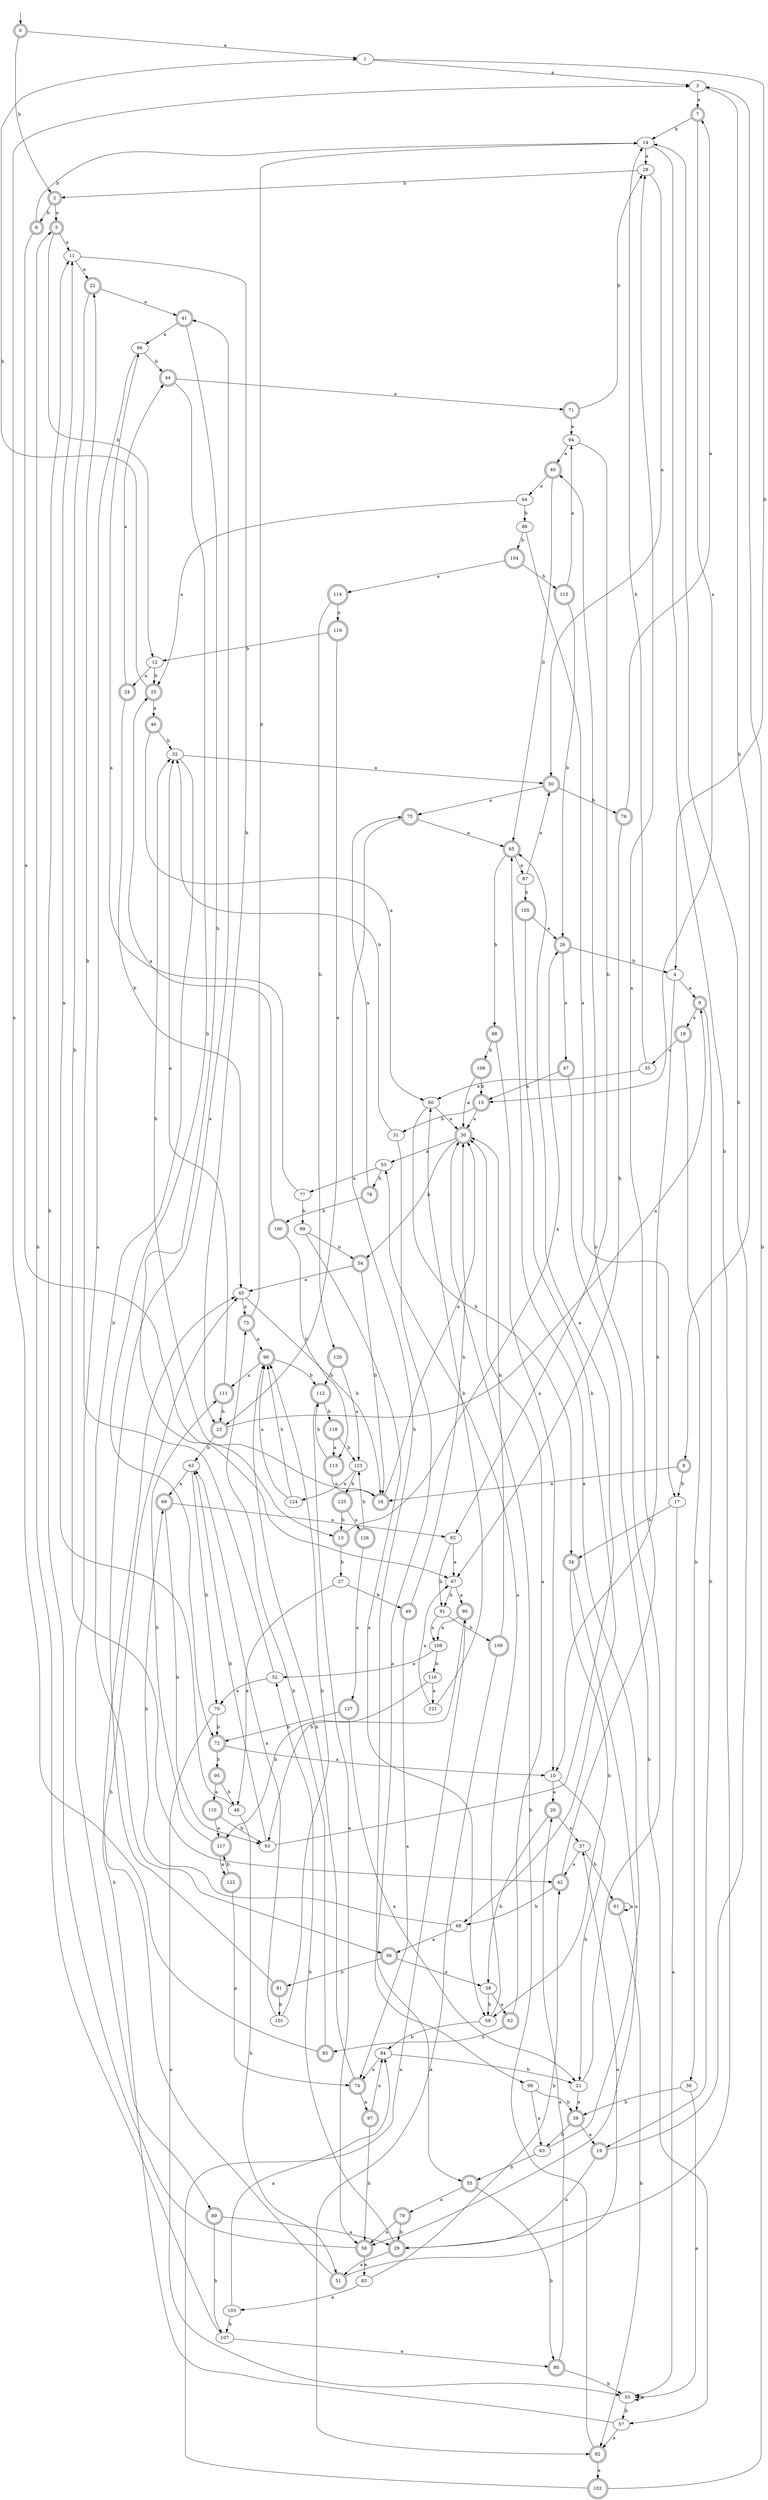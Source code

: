 digraph RandomDFA {
  __start0 [label="", shape=none];
  __start0 -> 0 [label=""];
  0 [shape=circle] [shape=doublecircle]
  0 -> 1 [label="a"]
  0 -> 2 [label="b"]
  1
  1 -> 3 [label="a"]
  1 -> 4 [label="b"]
  2 [shape=doublecircle]
  2 -> 5 [label="a"]
  2 -> 6 [label="b"]
  3
  3 -> 7 [label="a"]
  3 -> 8 [label="b"]
  4
  4 -> 9 [label="a"]
  4 -> 10 [label="b"]
  5 [shape=doublecircle]
  5 -> 11 [label="a"]
  5 -> 12 [label="b"]
  6 [shape=doublecircle]
  6 -> 13 [label="a"]
  6 -> 14 [label="b"]
  7 [shape=doublecircle]
  7 -> 15 [label="a"]
  7 -> 14 [label="b"]
  8 [shape=doublecircle]
  8 -> 16 [label="a"]
  8 -> 17 [label="b"]
  9 [shape=doublecircle]
  9 -> 18 [label="a"]
  9 -> 19 [label="b"]
  10
  10 -> 20 [label="a"]
  10 -> 21 [label="b"]
  11
  11 -> 22 [label="a"]
  11 -> 23 [label="b"]
  12
  12 -> 24 [label="a"]
  12 -> 25 [label="b"]
  13 [shape=doublecircle]
  13 -> 26 [label="a"]
  13 -> 27 [label="b"]
  14
  14 -> 28 [label="a"]
  14 -> 29 [label="b"]
  15 [shape=doublecircle]
  15 -> 30 [label="a"]
  15 -> 31 [label="b"]
  16 [shape=doublecircle]
  16 -> 30 [label="a"]
  16 -> 32 [label="b"]
  17
  17 -> 33 [label="a"]
  17 -> 34 [label="b"]
  18 [shape=doublecircle]
  18 -> 35 [label="a"]
  18 -> 36 [label="b"]
  19 [shape=doublecircle]
  19 -> 29 [label="a"]
  19 -> 14 [label="b"]
  20 [shape=doublecircle]
  20 -> 37 [label="a"]
  20 -> 38 [label="b"]
  21
  21 -> 39 [label="a"]
  21 -> 40 [label="b"]
  22 [shape=doublecircle]
  22 -> 41 [label="a"]
  22 -> 42 [label="b"]
  23 [shape=doublecircle]
  23 -> 9 [label="a"]
  23 -> 43 [label="b"]
  24 [shape=doublecircle]
  24 -> 44 [label="a"]
  24 -> 45 [label="b"]
  25 [shape=doublecircle]
  25 -> 46 [label="a"]
  25 -> 1 [label="b"]
  26 [shape=doublecircle]
  26 -> 47 [label="a"]
  26 -> 4 [label="b"]
  27
  27 -> 48 [label="a"]
  27 -> 49 [label="b"]
  28
  28 -> 50 [label="a"]
  28 -> 2 [label="b"]
  29 [shape=doublecircle]
  29 -> 51 [label="a"]
  29 -> 52 [label="b"]
  30 [shape=doublecircle]
  30 -> 53 [label="a"]
  30 -> 54 [label="b"]
  31
  31 -> 55 [label="a"]
  31 -> 32 [label="b"]
  32
  32 -> 50 [label="a"]
  32 -> 56 [label="b"]
  33
  33 -> 33 [label="a"]
  33 -> 57 [label="b"]
  34 [shape=doublecircle]
  34 -> 58 [label="a"]
  34 -> 59 [label="b"]
  35
  35 -> 60 [label="a"]
  35 -> 14 [label="b"]
  36
  36 -> 33 [label="a"]
  36 -> 39 [label="b"]
  37
  37 -> 42 [label="a"]
  37 -> 61 [label="b"]
  38
  38 -> 62 [label="a"]
  38 -> 59 [label="b"]
  39 [shape=doublecircle]
  39 -> 19 [label="a"]
  39 -> 63 [label="b"]
  40 [shape=doublecircle]
  40 -> 64 [label="a"]
  40 -> 65 [label="b"]
  41 [shape=doublecircle]
  41 -> 66 [label="a"]
  41 -> 67 [label="b"]
  42 [shape=doublecircle]
  42 -> 28 [label="a"]
  42 -> 68 [label="b"]
  43
  43 -> 69 [label="a"]
  43 -> 70 [label="b"]
  44 [shape=doublecircle]
  44 -> 71 [label="a"]
  44 -> 72 [label="b"]
  45
  45 -> 73 [label="a"]
  45 -> 16 [label="b"]
  46 [shape=doublecircle]
  46 -> 60 [label="a"]
  46 -> 32 [label="b"]
  47 [shape=doublecircle]
  47 -> 15 [label="a"]
  47 -> 57 [label="b"]
  48
  48 -> 11 [label="a"]
  48 -> 51 [label="b"]
  49 [shape=doublecircle]
  49 -> 74 [label="a"]
  49 -> 30 [label="b"]
  50 [shape=doublecircle]
  50 -> 75 [label="a"]
  50 -> 76 [label="b"]
  51 [shape=doublecircle]
  51 -> 37 [label="a"]
  51 -> 45 [label="b"]
  52
  52 -> 70 [label="a"]
  52 -> 22 [label="b"]
  53
  53 -> 77 [label="a"]
  53 -> 78 [label="b"]
  54 [shape=doublecircle]
  54 -> 45 [label="a"]
  54 -> 16 [label="b"]
  55 [shape=doublecircle]
  55 -> 79 [label="a"]
  55 -> 80 [label="b"]
  56 [shape=doublecircle]
  56 -> 38 [label="a"]
  56 -> 81 [label="b"]
  57
  57 -> 82 [label="a"]
  57 -> 45 [label="b"]
  58 [shape=doublecircle]
  58 -> 83 [label="a"]
  58 -> 11 [label="b"]
  59
  59 -> 53 [label="a"]
  59 -> 84 [label="b"]
  60
  60 -> 30 [label="a"]
  60 -> 34 [label="b"]
  61 [shape=doublecircle]
  61 -> 61 [label="a"]
  61 -> 82 [label="b"]
  62 [shape=doublecircle]
  62 -> 30 [label="a"]
  62 -> 85 [label="b"]
  63
  63 -> 65 [label="a"]
  63 -> 55 [label="b"]
  64
  64 -> 25 [label="a"]
  64 -> 86 [label="b"]
  65 [shape=doublecircle]
  65 -> 87 [label="a"]
  65 -> 88 [label="b"]
  66
  66 -> 89 [label="a"]
  66 -> 44 [label="b"]
  67
  67 -> 90 [label="a"]
  67 -> 91 [label="b"]
  68
  68 -> 56 [label="a"]
  68 -> 69 [label="b"]
  69 [shape=doublecircle]
  69 -> 92 [label="a"]
  69 -> 93 [label="b"]
  70
  70 -> 33 [label="a"]
  70 -> 72 [label="b"]
  71 [shape=doublecircle]
  71 -> 94 [label="a"]
  71 -> 28 [label="b"]
  72 [shape=doublecircle]
  72 -> 10 [label="a"]
  72 -> 95 [label="b"]
  73 [shape=doublecircle]
  73 -> 96 [label="a"]
  73 -> 14 [label="b"]
  74 [shape=doublecircle]
  74 -> 97 [label="a"]
  74 -> 96 [label="b"]
  75 [shape=doublecircle]
  75 -> 65 [label="a"]
  75 -> 98 [label="b"]
  76 [shape=doublecircle]
  76 -> 7 [label="a"]
  76 -> 67 [label="b"]
  77
  77 -> 66 [label="a"]
  77 -> 99 [label="b"]
  78 [shape=doublecircle]
  78 -> 75 [label="a"]
  78 -> 100 [label="b"]
  79 [shape=doublecircle]
  79 -> 58 [label="a"]
  79 -> 29 [label="b"]
  80 [shape=doublecircle]
  80 -> 20 [label="a"]
  80 -> 33 [label="b"]
  81 [shape=doublecircle]
  81 -> 41 [label="a"]
  81 -> 101 [label="b"]
  82 [shape=doublecircle]
  82 -> 102 [label="a"]
  82 -> 30 [label="b"]
  83
  83 -> 103 [label="a"]
  83 -> 42 [label="b"]
  84
  84 -> 74 [label="a"]
  84 -> 21 [label="b"]
  85 [shape=doublecircle]
  85 -> 3 [label="a"]
  85 -> 73 [label="b"]
  86
  86 -> 17 [label="a"]
  86 -> 104 [label="b"]
  87
  87 -> 50 [label="a"]
  87 -> 105 [label="b"]
  88 [shape=doublecircle]
  88 -> 10 [label="a"]
  88 -> 106 [label="b"]
  89 [shape=doublecircle]
  89 -> 29 [label="a"]
  89 -> 107 [label="b"]
  90 [shape=doublecircle]
  90 -> 108 [label="a"]
  90 -> 93 [label="b"]
  91
  91 -> 108 [label="a"]
  91 -> 109 [label="b"]
  92
  92 -> 67 [label="a"]
  92 -> 91 [label="b"]
  93
  93 -> 65 [label="a"]
  93 -> 43 [label="b"]
  94
  94 -> 40 [label="a"]
  94 -> 92 [label="b"]
  95 [shape=doublecircle]
  95 -> 110 [label="a"]
  95 -> 48 [label="b"]
  96 [shape=doublecircle]
  96 -> 111 [label="a"]
  96 -> 112 [label="b"]
  97 [shape=doublecircle]
  97 -> 84 [label="a"]
  97 -> 58 [label="b"]
  98
  98 -> 63 [label="a"]
  98 -> 39 [label="b"]
  99
  99 -> 59 [label="a"]
  99 -> 54 [label="b"]
  100 [shape=doublecircle]
  100 -> 25 [label="a"]
  100 -> 113 [label="b"]
  101
  101 -> 43 [label="a"]
  101 -> 96 [label="b"]
  102 [shape=doublecircle]
  102 -> 90 [label="a"]
  102 -> 3 [label="b"]
  103
  103 -> 84 [label="a"]
  103 -> 107 [label="b"]
  104 [shape=doublecircle]
  104 -> 114 [label="a"]
  104 -> 115 [label="b"]
  105 [shape=doublecircle]
  105 -> 26 [label="a"]
  105 -> 68 [label="b"]
  106 [shape=doublecircle]
  106 -> 30 [label="a"]
  106 -> 15 [label="b"]
  107
  107 -> 80 [label="a"]
  107 -> 5 [label="b"]
  108
  108 -> 52 [label="a"]
  108 -> 116 [label="b"]
  109 [shape=doublecircle]
  109 -> 82 [label="a"]
  109 -> 30 [label="b"]
  110 [shape=doublecircle]
  110 -> 117 [label="a"]
  110 -> 93 [label="b"]
  111 [shape=doublecircle]
  111 -> 32 [label="a"]
  111 -> 23 [label="b"]
  112 [shape=doublecircle]
  112 -> 58 [label="a"]
  112 -> 118 [label="b"]
  113 [shape=doublecircle]
  113 -> 16 [label="a"]
  113 -> 112 [label="b"]
  114 [shape=doublecircle]
  114 -> 119 [label="a"]
  114 -> 120 [label="b"]
  115 [shape=doublecircle]
  115 -> 94 [label="a"]
  115 -> 26 [label="b"]
  116
  116 -> 121 [label="a"]
  116 -> 117 [label="b"]
  117 [shape=doublecircle]
  117 -> 122 [label="a"]
  117 -> 111 [label="b"]
  118 [shape=doublecircle]
  118 -> 113 [label="a"]
  118 -> 123 [label="b"]
  119 [shape=doublecircle]
  119 -> 23 [label="a"]
  119 -> 12 [label="b"]
  120 [shape=doublecircle]
  120 -> 123 [label="a"]
  120 -> 112 [label="b"]
  121
  121 -> 67 [label="a"]
  121 -> 60 [label="b"]
  122 [shape=doublecircle]
  122 -> 74 [label="a"]
  122 -> 117 [label="b"]
  123
  123 -> 124 [label="a"]
  123 -> 125 [label="b"]
  124
  124 -> 96 [label="a"]
  124 -> 96 [label="b"]
  125 [shape=doublecircle]
  125 -> 126 [label="a"]
  125 -> 13 [label="b"]
  126 [shape=doublecircle]
  126 -> 127 [label="a"]
  126 -> 123 [label="b"]
  127 [shape=doublecircle]
  127 -> 21 [label="a"]
  127 -> 72 [label="b"]
}
